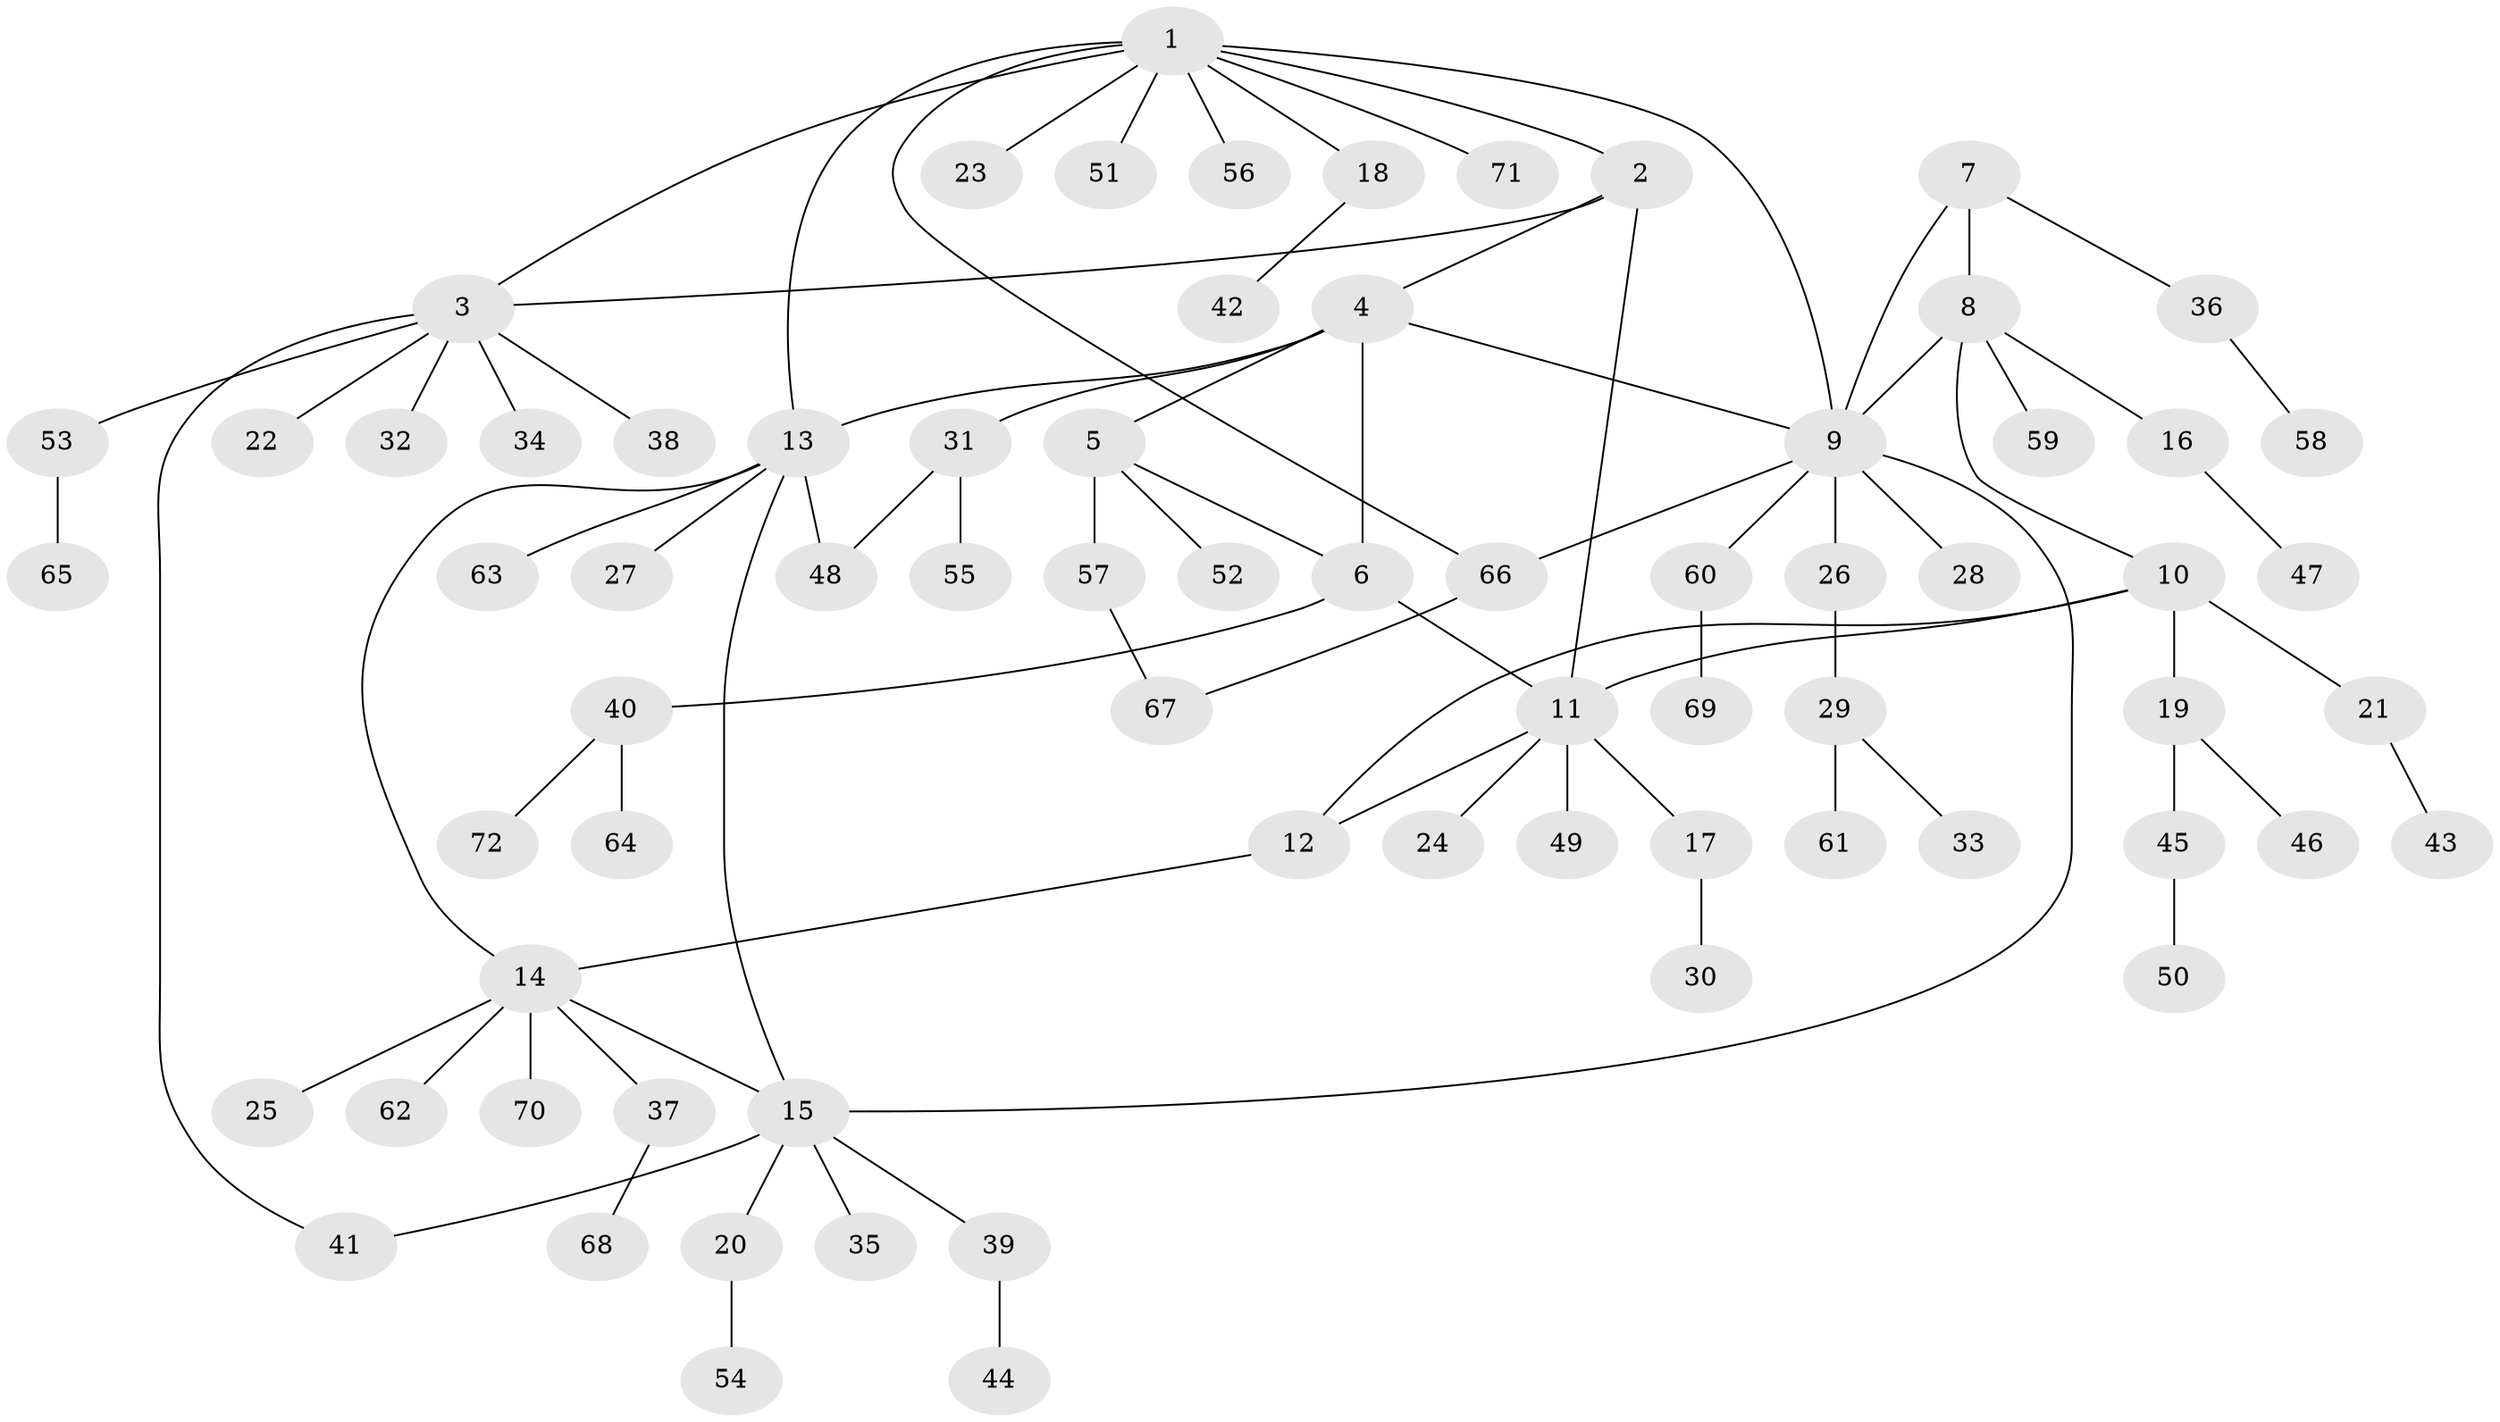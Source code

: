 // coarse degree distribution, {14: 0.02040816326530612, 7: 0.061224489795918366, 4: 0.02040816326530612, 5: 0.08163265306122448, 8: 0.02040816326530612, 6: 0.02040816326530612, 1: 0.673469387755102, 3: 0.08163265306122448, 2: 0.02040816326530612}
// Generated by graph-tools (version 1.1) at 2025/52/02/27/25 19:52:18]
// undirected, 72 vertices, 86 edges
graph export_dot {
graph [start="1"]
  node [color=gray90,style=filled];
  1;
  2;
  3;
  4;
  5;
  6;
  7;
  8;
  9;
  10;
  11;
  12;
  13;
  14;
  15;
  16;
  17;
  18;
  19;
  20;
  21;
  22;
  23;
  24;
  25;
  26;
  27;
  28;
  29;
  30;
  31;
  32;
  33;
  34;
  35;
  36;
  37;
  38;
  39;
  40;
  41;
  42;
  43;
  44;
  45;
  46;
  47;
  48;
  49;
  50;
  51;
  52;
  53;
  54;
  55;
  56;
  57;
  58;
  59;
  60;
  61;
  62;
  63;
  64;
  65;
  66;
  67;
  68;
  69;
  70;
  71;
  72;
  1 -- 2;
  1 -- 3;
  1 -- 9;
  1 -- 13;
  1 -- 18;
  1 -- 23;
  1 -- 51;
  1 -- 56;
  1 -- 66;
  1 -- 71;
  2 -- 3;
  2 -- 4;
  2 -- 11;
  3 -- 22;
  3 -- 32;
  3 -- 34;
  3 -- 38;
  3 -- 41;
  3 -- 53;
  4 -- 5;
  4 -- 6;
  4 -- 9;
  4 -- 13;
  4 -- 31;
  5 -- 6;
  5 -- 52;
  5 -- 57;
  6 -- 11;
  6 -- 40;
  7 -- 8;
  7 -- 9;
  7 -- 36;
  8 -- 9;
  8 -- 10;
  8 -- 16;
  8 -- 59;
  9 -- 15;
  9 -- 26;
  9 -- 28;
  9 -- 60;
  9 -- 66;
  10 -- 11;
  10 -- 12;
  10 -- 19;
  10 -- 21;
  11 -- 12;
  11 -- 17;
  11 -- 24;
  11 -- 49;
  12 -- 14;
  13 -- 14;
  13 -- 15;
  13 -- 27;
  13 -- 48;
  13 -- 63;
  14 -- 15;
  14 -- 25;
  14 -- 37;
  14 -- 62;
  14 -- 70;
  15 -- 20;
  15 -- 35;
  15 -- 39;
  15 -- 41;
  16 -- 47;
  17 -- 30;
  18 -- 42;
  19 -- 45;
  19 -- 46;
  20 -- 54;
  21 -- 43;
  26 -- 29;
  29 -- 33;
  29 -- 61;
  31 -- 48;
  31 -- 55;
  36 -- 58;
  37 -- 68;
  39 -- 44;
  40 -- 64;
  40 -- 72;
  45 -- 50;
  53 -- 65;
  57 -- 67;
  60 -- 69;
  66 -- 67;
}
